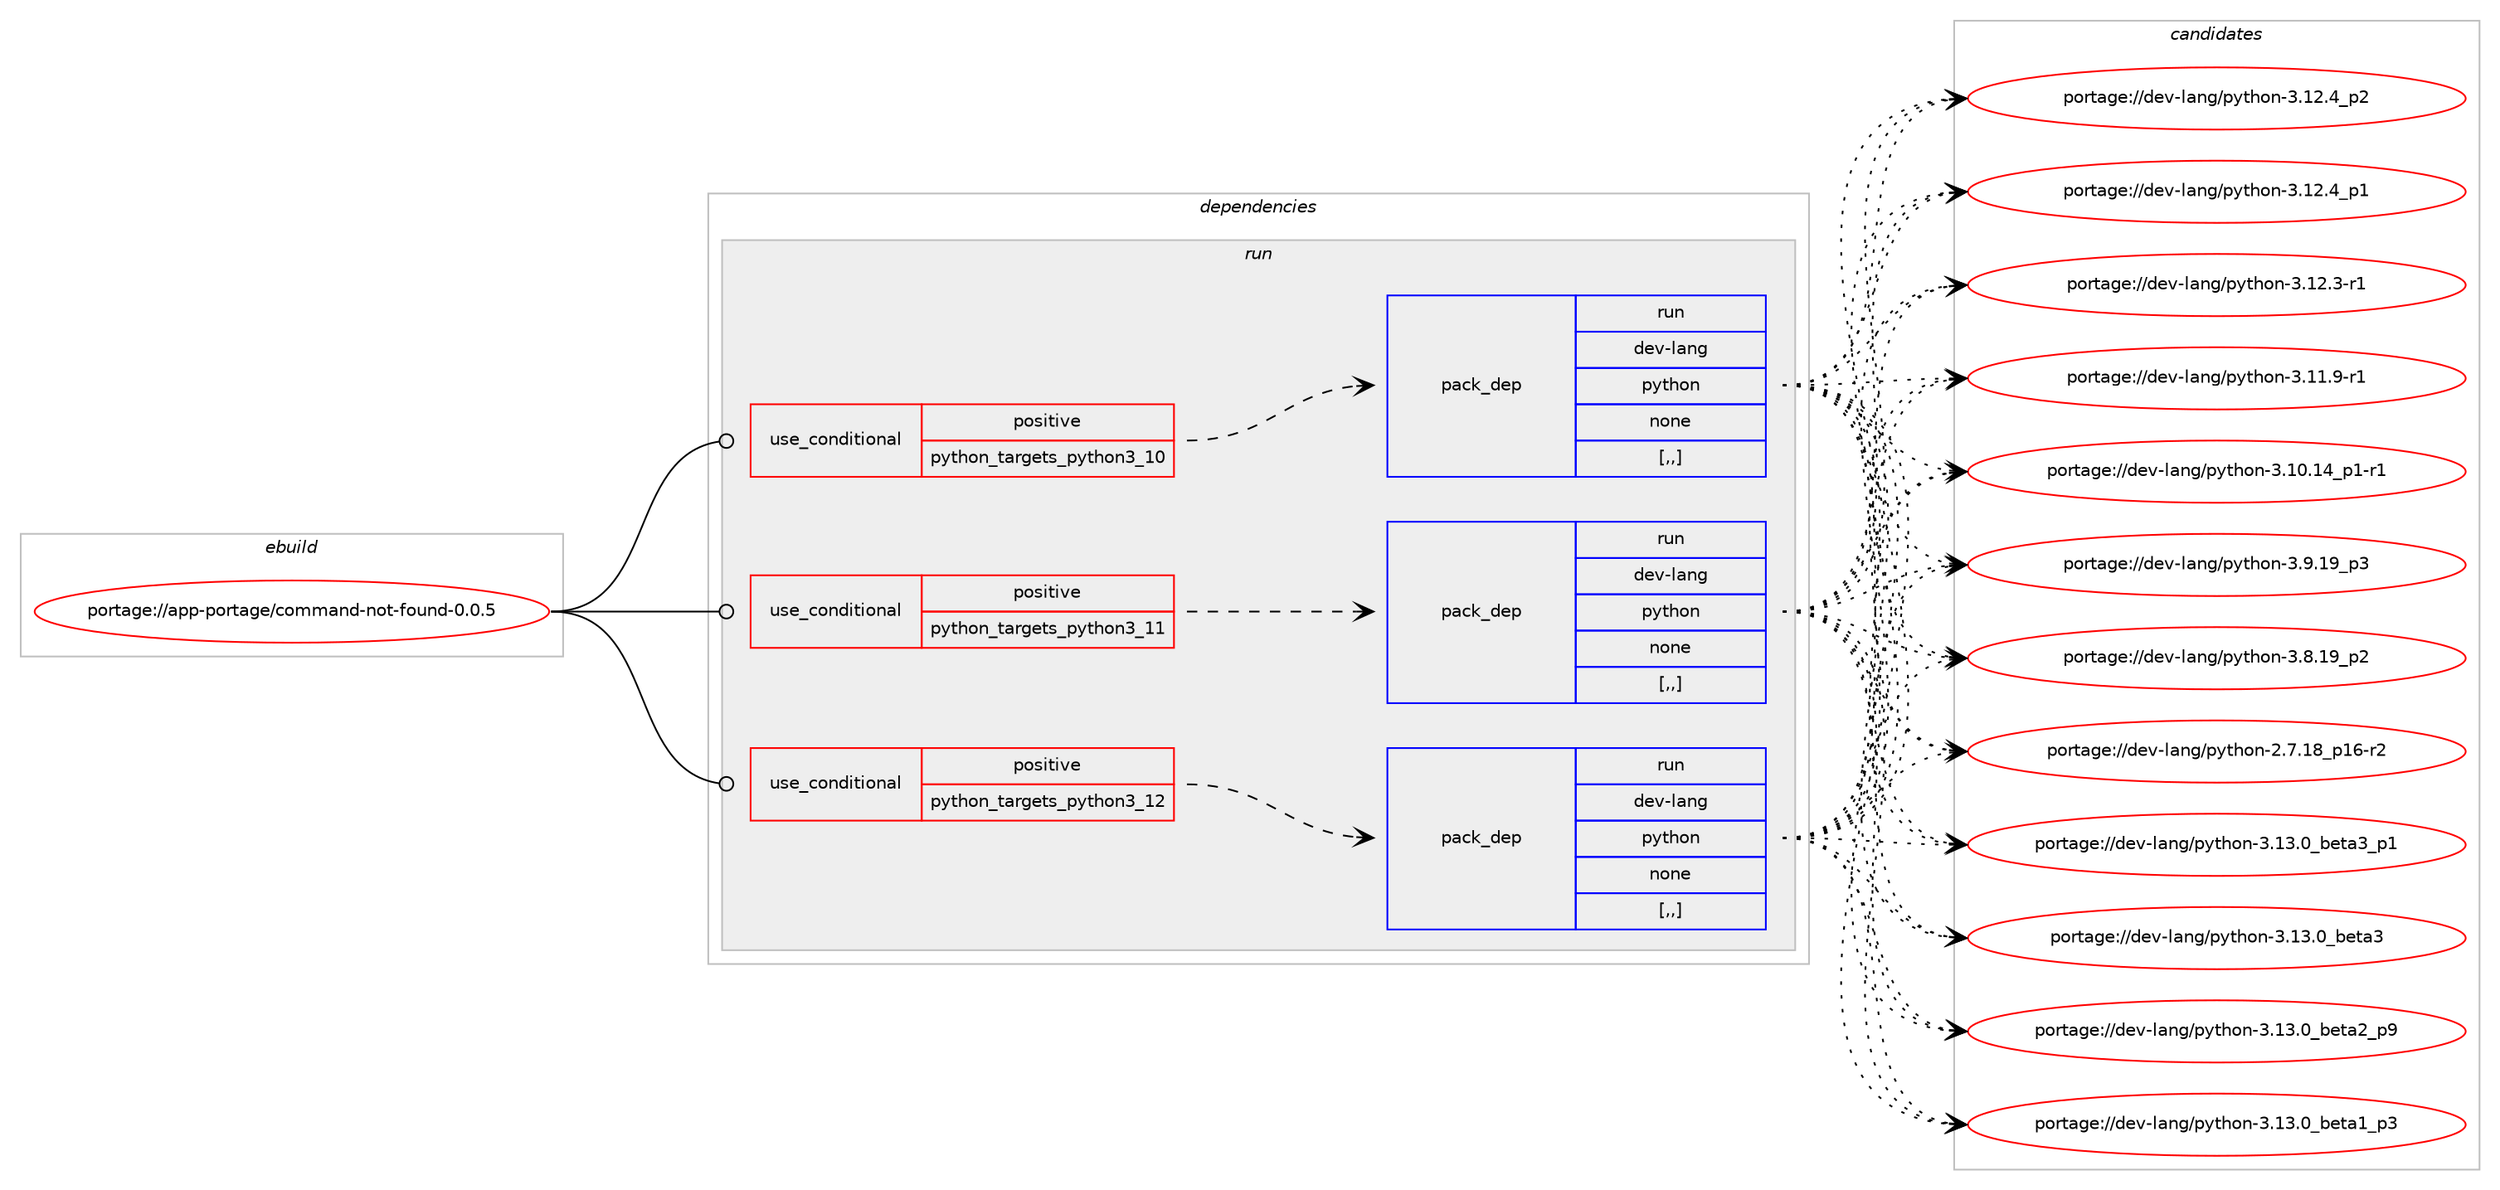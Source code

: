 digraph prolog {

# *************
# Graph options
# *************

newrank=true;
concentrate=true;
compound=true;
graph [rankdir=LR,fontname=Helvetica,fontsize=10,ranksep=1.5];#, ranksep=2.5, nodesep=0.2];
edge  [arrowhead=vee];
node  [fontname=Helvetica,fontsize=10];

# **********
# The ebuild
# **********

subgraph cluster_leftcol {
color=gray;
rank=same;
label=<<i>ebuild</i>>;
id [label="portage://app-portage/command-not-found-0.0.5", color=red, width=4, href="../app-portage/command-not-found-0.0.5.svg"];
}

# ****************
# The dependencies
# ****************

subgraph cluster_midcol {
color=gray;
label=<<i>dependencies</i>>;
subgraph cluster_compile {
fillcolor="#eeeeee";
style=filled;
label=<<i>compile</i>>;
}
subgraph cluster_compileandrun {
fillcolor="#eeeeee";
style=filled;
label=<<i>compile and run</i>>;
}
subgraph cluster_run {
fillcolor="#eeeeee";
style=filled;
label=<<i>run</i>>;
subgraph cond13902 {
dependency49903 [label=<<TABLE BORDER="0" CELLBORDER="1" CELLSPACING="0" CELLPADDING="4"><TR><TD ROWSPAN="3" CELLPADDING="10">use_conditional</TD></TR><TR><TD>positive</TD></TR><TR><TD>python_targets_python3_10</TD></TR></TABLE>>, shape=none, color=red];
subgraph pack35549 {
dependency49904 [label=<<TABLE BORDER="0" CELLBORDER="1" CELLSPACING="0" CELLPADDING="4" WIDTH="220"><TR><TD ROWSPAN="6" CELLPADDING="30">pack_dep</TD></TR><TR><TD WIDTH="110">run</TD></TR><TR><TD>dev-lang</TD></TR><TR><TD>python</TD></TR><TR><TD>none</TD></TR><TR><TD>[,,]</TD></TR></TABLE>>, shape=none, color=blue];
}
dependency49903:e -> dependency49904:w [weight=20,style="dashed",arrowhead="vee"];
}
id:e -> dependency49903:w [weight=20,style="solid",arrowhead="odot"];
subgraph cond13903 {
dependency49905 [label=<<TABLE BORDER="0" CELLBORDER="1" CELLSPACING="0" CELLPADDING="4"><TR><TD ROWSPAN="3" CELLPADDING="10">use_conditional</TD></TR><TR><TD>positive</TD></TR><TR><TD>python_targets_python3_11</TD></TR></TABLE>>, shape=none, color=red];
subgraph pack35550 {
dependency49906 [label=<<TABLE BORDER="0" CELLBORDER="1" CELLSPACING="0" CELLPADDING="4" WIDTH="220"><TR><TD ROWSPAN="6" CELLPADDING="30">pack_dep</TD></TR><TR><TD WIDTH="110">run</TD></TR><TR><TD>dev-lang</TD></TR><TR><TD>python</TD></TR><TR><TD>none</TD></TR><TR><TD>[,,]</TD></TR></TABLE>>, shape=none, color=blue];
}
dependency49905:e -> dependency49906:w [weight=20,style="dashed",arrowhead="vee"];
}
id:e -> dependency49905:w [weight=20,style="solid",arrowhead="odot"];
subgraph cond13904 {
dependency49907 [label=<<TABLE BORDER="0" CELLBORDER="1" CELLSPACING="0" CELLPADDING="4"><TR><TD ROWSPAN="3" CELLPADDING="10">use_conditional</TD></TR><TR><TD>positive</TD></TR><TR><TD>python_targets_python3_12</TD></TR></TABLE>>, shape=none, color=red];
subgraph pack35551 {
dependency49908 [label=<<TABLE BORDER="0" CELLBORDER="1" CELLSPACING="0" CELLPADDING="4" WIDTH="220"><TR><TD ROWSPAN="6" CELLPADDING="30">pack_dep</TD></TR><TR><TD WIDTH="110">run</TD></TR><TR><TD>dev-lang</TD></TR><TR><TD>python</TD></TR><TR><TD>none</TD></TR><TR><TD>[,,]</TD></TR></TABLE>>, shape=none, color=blue];
}
dependency49907:e -> dependency49908:w [weight=20,style="dashed",arrowhead="vee"];
}
id:e -> dependency49907:w [weight=20,style="solid",arrowhead="odot"];
}
}

# **************
# The candidates
# **************

subgraph cluster_choices {
rank=same;
color=gray;
label=<<i>candidates</i>>;

subgraph choice35549 {
color=black;
nodesep=1;
choice10010111845108971101034711212111610411111045514649514648959810111697519511249 [label="portage://dev-lang/python-3.13.0_beta3_p1", color=red, width=4,href="../dev-lang/python-3.13.0_beta3_p1.svg"];
choice1001011184510897110103471121211161041111104551464951464895981011169751 [label="portage://dev-lang/python-3.13.0_beta3", color=red, width=4,href="../dev-lang/python-3.13.0_beta3.svg"];
choice10010111845108971101034711212111610411111045514649514648959810111697509511257 [label="portage://dev-lang/python-3.13.0_beta2_p9", color=red, width=4,href="../dev-lang/python-3.13.0_beta2_p9.svg"];
choice10010111845108971101034711212111610411111045514649514648959810111697499511251 [label="portage://dev-lang/python-3.13.0_beta1_p3", color=red, width=4,href="../dev-lang/python-3.13.0_beta1_p3.svg"];
choice100101118451089711010347112121116104111110455146495046529511250 [label="portage://dev-lang/python-3.12.4_p2", color=red, width=4,href="../dev-lang/python-3.12.4_p2.svg"];
choice100101118451089711010347112121116104111110455146495046529511249 [label="portage://dev-lang/python-3.12.4_p1", color=red, width=4,href="../dev-lang/python-3.12.4_p1.svg"];
choice100101118451089711010347112121116104111110455146495046514511449 [label="portage://dev-lang/python-3.12.3-r1", color=red, width=4,href="../dev-lang/python-3.12.3-r1.svg"];
choice100101118451089711010347112121116104111110455146494946574511449 [label="portage://dev-lang/python-3.11.9-r1", color=red, width=4,href="../dev-lang/python-3.11.9-r1.svg"];
choice100101118451089711010347112121116104111110455146494846495295112494511449 [label="portage://dev-lang/python-3.10.14_p1-r1", color=red, width=4,href="../dev-lang/python-3.10.14_p1-r1.svg"];
choice100101118451089711010347112121116104111110455146574649579511251 [label="portage://dev-lang/python-3.9.19_p3", color=red, width=4,href="../dev-lang/python-3.9.19_p3.svg"];
choice100101118451089711010347112121116104111110455146564649579511250 [label="portage://dev-lang/python-3.8.19_p2", color=red, width=4,href="../dev-lang/python-3.8.19_p2.svg"];
choice100101118451089711010347112121116104111110455046554649569511249544511450 [label="portage://dev-lang/python-2.7.18_p16-r2", color=red, width=4,href="../dev-lang/python-2.7.18_p16-r2.svg"];
dependency49904:e -> choice10010111845108971101034711212111610411111045514649514648959810111697519511249:w [style=dotted,weight="100"];
dependency49904:e -> choice1001011184510897110103471121211161041111104551464951464895981011169751:w [style=dotted,weight="100"];
dependency49904:e -> choice10010111845108971101034711212111610411111045514649514648959810111697509511257:w [style=dotted,weight="100"];
dependency49904:e -> choice10010111845108971101034711212111610411111045514649514648959810111697499511251:w [style=dotted,weight="100"];
dependency49904:e -> choice100101118451089711010347112121116104111110455146495046529511250:w [style=dotted,weight="100"];
dependency49904:e -> choice100101118451089711010347112121116104111110455146495046529511249:w [style=dotted,weight="100"];
dependency49904:e -> choice100101118451089711010347112121116104111110455146495046514511449:w [style=dotted,weight="100"];
dependency49904:e -> choice100101118451089711010347112121116104111110455146494946574511449:w [style=dotted,weight="100"];
dependency49904:e -> choice100101118451089711010347112121116104111110455146494846495295112494511449:w [style=dotted,weight="100"];
dependency49904:e -> choice100101118451089711010347112121116104111110455146574649579511251:w [style=dotted,weight="100"];
dependency49904:e -> choice100101118451089711010347112121116104111110455146564649579511250:w [style=dotted,weight="100"];
dependency49904:e -> choice100101118451089711010347112121116104111110455046554649569511249544511450:w [style=dotted,weight="100"];
}
subgraph choice35550 {
color=black;
nodesep=1;
choice10010111845108971101034711212111610411111045514649514648959810111697519511249 [label="portage://dev-lang/python-3.13.0_beta3_p1", color=red, width=4,href="../dev-lang/python-3.13.0_beta3_p1.svg"];
choice1001011184510897110103471121211161041111104551464951464895981011169751 [label="portage://dev-lang/python-3.13.0_beta3", color=red, width=4,href="../dev-lang/python-3.13.0_beta3.svg"];
choice10010111845108971101034711212111610411111045514649514648959810111697509511257 [label="portage://dev-lang/python-3.13.0_beta2_p9", color=red, width=4,href="../dev-lang/python-3.13.0_beta2_p9.svg"];
choice10010111845108971101034711212111610411111045514649514648959810111697499511251 [label="portage://dev-lang/python-3.13.0_beta1_p3", color=red, width=4,href="../dev-lang/python-3.13.0_beta1_p3.svg"];
choice100101118451089711010347112121116104111110455146495046529511250 [label="portage://dev-lang/python-3.12.4_p2", color=red, width=4,href="../dev-lang/python-3.12.4_p2.svg"];
choice100101118451089711010347112121116104111110455146495046529511249 [label="portage://dev-lang/python-3.12.4_p1", color=red, width=4,href="../dev-lang/python-3.12.4_p1.svg"];
choice100101118451089711010347112121116104111110455146495046514511449 [label="portage://dev-lang/python-3.12.3-r1", color=red, width=4,href="../dev-lang/python-3.12.3-r1.svg"];
choice100101118451089711010347112121116104111110455146494946574511449 [label="portage://dev-lang/python-3.11.9-r1", color=red, width=4,href="../dev-lang/python-3.11.9-r1.svg"];
choice100101118451089711010347112121116104111110455146494846495295112494511449 [label="portage://dev-lang/python-3.10.14_p1-r1", color=red, width=4,href="../dev-lang/python-3.10.14_p1-r1.svg"];
choice100101118451089711010347112121116104111110455146574649579511251 [label="portage://dev-lang/python-3.9.19_p3", color=red, width=4,href="../dev-lang/python-3.9.19_p3.svg"];
choice100101118451089711010347112121116104111110455146564649579511250 [label="portage://dev-lang/python-3.8.19_p2", color=red, width=4,href="../dev-lang/python-3.8.19_p2.svg"];
choice100101118451089711010347112121116104111110455046554649569511249544511450 [label="portage://dev-lang/python-2.7.18_p16-r2", color=red, width=4,href="../dev-lang/python-2.7.18_p16-r2.svg"];
dependency49906:e -> choice10010111845108971101034711212111610411111045514649514648959810111697519511249:w [style=dotted,weight="100"];
dependency49906:e -> choice1001011184510897110103471121211161041111104551464951464895981011169751:w [style=dotted,weight="100"];
dependency49906:e -> choice10010111845108971101034711212111610411111045514649514648959810111697509511257:w [style=dotted,weight="100"];
dependency49906:e -> choice10010111845108971101034711212111610411111045514649514648959810111697499511251:w [style=dotted,weight="100"];
dependency49906:e -> choice100101118451089711010347112121116104111110455146495046529511250:w [style=dotted,weight="100"];
dependency49906:e -> choice100101118451089711010347112121116104111110455146495046529511249:w [style=dotted,weight="100"];
dependency49906:e -> choice100101118451089711010347112121116104111110455146495046514511449:w [style=dotted,weight="100"];
dependency49906:e -> choice100101118451089711010347112121116104111110455146494946574511449:w [style=dotted,weight="100"];
dependency49906:e -> choice100101118451089711010347112121116104111110455146494846495295112494511449:w [style=dotted,weight="100"];
dependency49906:e -> choice100101118451089711010347112121116104111110455146574649579511251:w [style=dotted,weight="100"];
dependency49906:e -> choice100101118451089711010347112121116104111110455146564649579511250:w [style=dotted,weight="100"];
dependency49906:e -> choice100101118451089711010347112121116104111110455046554649569511249544511450:w [style=dotted,weight="100"];
}
subgraph choice35551 {
color=black;
nodesep=1;
choice10010111845108971101034711212111610411111045514649514648959810111697519511249 [label="portage://dev-lang/python-3.13.0_beta3_p1", color=red, width=4,href="../dev-lang/python-3.13.0_beta3_p1.svg"];
choice1001011184510897110103471121211161041111104551464951464895981011169751 [label="portage://dev-lang/python-3.13.0_beta3", color=red, width=4,href="../dev-lang/python-3.13.0_beta3.svg"];
choice10010111845108971101034711212111610411111045514649514648959810111697509511257 [label="portage://dev-lang/python-3.13.0_beta2_p9", color=red, width=4,href="../dev-lang/python-3.13.0_beta2_p9.svg"];
choice10010111845108971101034711212111610411111045514649514648959810111697499511251 [label="portage://dev-lang/python-3.13.0_beta1_p3", color=red, width=4,href="../dev-lang/python-3.13.0_beta1_p3.svg"];
choice100101118451089711010347112121116104111110455146495046529511250 [label="portage://dev-lang/python-3.12.4_p2", color=red, width=4,href="../dev-lang/python-3.12.4_p2.svg"];
choice100101118451089711010347112121116104111110455146495046529511249 [label="portage://dev-lang/python-3.12.4_p1", color=red, width=4,href="../dev-lang/python-3.12.4_p1.svg"];
choice100101118451089711010347112121116104111110455146495046514511449 [label="portage://dev-lang/python-3.12.3-r1", color=red, width=4,href="../dev-lang/python-3.12.3-r1.svg"];
choice100101118451089711010347112121116104111110455146494946574511449 [label="portage://dev-lang/python-3.11.9-r1", color=red, width=4,href="../dev-lang/python-3.11.9-r1.svg"];
choice100101118451089711010347112121116104111110455146494846495295112494511449 [label="portage://dev-lang/python-3.10.14_p1-r1", color=red, width=4,href="../dev-lang/python-3.10.14_p1-r1.svg"];
choice100101118451089711010347112121116104111110455146574649579511251 [label="portage://dev-lang/python-3.9.19_p3", color=red, width=4,href="../dev-lang/python-3.9.19_p3.svg"];
choice100101118451089711010347112121116104111110455146564649579511250 [label="portage://dev-lang/python-3.8.19_p2", color=red, width=4,href="../dev-lang/python-3.8.19_p2.svg"];
choice100101118451089711010347112121116104111110455046554649569511249544511450 [label="portage://dev-lang/python-2.7.18_p16-r2", color=red, width=4,href="../dev-lang/python-2.7.18_p16-r2.svg"];
dependency49908:e -> choice10010111845108971101034711212111610411111045514649514648959810111697519511249:w [style=dotted,weight="100"];
dependency49908:e -> choice1001011184510897110103471121211161041111104551464951464895981011169751:w [style=dotted,weight="100"];
dependency49908:e -> choice10010111845108971101034711212111610411111045514649514648959810111697509511257:w [style=dotted,weight="100"];
dependency49908:e -> choice10010111845108971101034711212111610411111045514649514648959810111697499511251:w [style=dotted,weight="100"];
dependency49908:e -> choice100101118451089711010347112121116104111110455146495046529511250:w [style=dotted,weight="100"];
dependency49908:e -> choice100101118451089711010347112121116104111110455146495046529511249:w [style=dotted,weight="100"];
dependency49908:e -> choice100101118451089711010347112121116104111110455146495046514511449:w [style=dotted,weight="100"];
dependency49908:e -> choice100101118451089711010347112121116104111110455146494946574511449:w [style=dotted,weight="100"];
dependency49908:e -> choice100101118451089711010347112121116104111110455146494846495295112494511449:w [style=dotted,weight="100"];
dependency49908:e -> choice100101118451089711010347112121116104111110455146574649579511251:w [style=dotted,weight="100"];
dependency49908:e -> choice100101118451089711010347112121116104111110455146564649579511250:w [style=dotted,weight="100"];
dependency49908:e -> choice100101118451089711010347112121116104111110455046554649569511249544511450:w [style=dotted,weight="100"];
}
}

}
